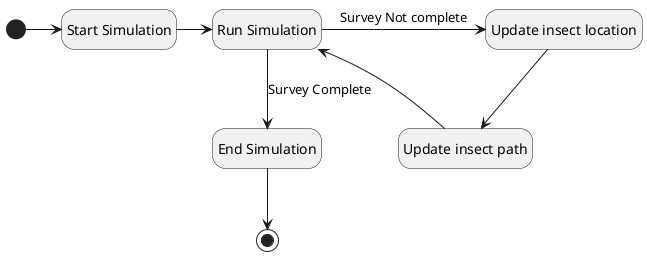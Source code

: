 @startuml
' direction left to right
hide empty description
state "Start Simulation" as start
state "End Simulation" as end
state "Run Simulation" as run
' state "Get insect location" as update
state "Update insect location" as path
state "Update insect path" as hist
[*] -right-> start
start -right-> run 
run -right-> path : Survey Not complete
' update --> path
path --> hist
hist --> run
run --> end : Survey Complete
end --> [*]
@enduml
